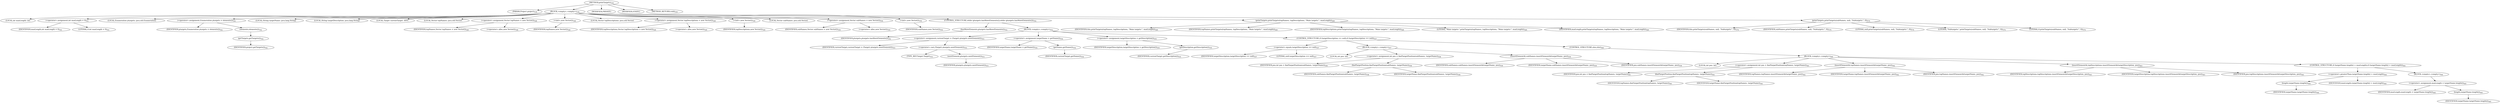 digraph "printTargets" {  
"1392" [label = <(METHOD,printTargets)<SUB>539</SUB>> ]
"1393" [label = <(PARAM,Project project)<SUB>539</SUB>> ]
"1394" [label = <(BLOCK,&lt;empty&gt;,&lt;empty&gt;)<SUB>539</SUB>> ]
"1395" [label = <(LOCAL,int maxLength: int)> ]
"1396" [label = <(&lt;operator&gt;.assignment,int maxLength = 0)<SUB>541</SUB>> ]
"1397" [label = <(IDENTIFIER,maxLength,int maxLength = 0)<SUB>541</SUB>> ]
"1398" [label = <(LITERAL,0,int maxLength = 0)<SUB>541</SUB>> ]
"1399" [label = <(LOCAL,Enumeration ptargets: java.util.Enumeration)> ]
"1400" [label = <(&lt;operator&gt;.assignment,Enumeration ptargets = elements())<SUB>542</SUB>> ]
"1401" [label = <(IDENTIFIER,ptargets,Enumeration ptargets = elements())<SUB>542</SUB>> ]
"1402" [label = <(elements,elements())<SUB>542</SUB>> ]
"1403" [label = <(getTargets,getTargets())<SUB>542</SUB>> ]
"1404" [label = <(IDENTIFIER,project,getTargets())<SUB>542</SUB>> ]
"1405" [label = <(LOCAL,String targetName: java.lang.String)> ]
"1406" [label = <(LOCAL,String targetDescription: java.lang.String)> ]
"1407" [label = <(LOCAL,Target currentTarget: ANY)> ]
"34" [label = <(LOCAL,Vector topNames: java.util.Vector)> ]
"1408" [label = <(&lt;operator&gt;.assignment,Vector topNames = new Vector())<SUB>548</SUB>> ]
"1409" [label = <(IDENTIFIER,topNames,Vector topNames = new Vector())<SUB>548</SUB>> ]
"1410" [label = <(&lt;operator&gt;.alloc,new Vector())<SUB>548</SUB>> ]
"1411" [label = <(&lt;init&gt;,new Vector())<SUB>548</SUB>> ]
"33" [label = <(IDENTIFIER,topNames,new Vector())<SUB>548</SUB>> ]
"36" [label = <(LOCAL,Vector topDescriptions: java.util.Vector)> ]
"1412" [label = <(&lt;operator&gt;.assignment,Vector topDescriptions = new Vector())<SUB>549</SUB>> ]
"1413" [label = <(IDENTIFIER,topDescriptions,Vector topDescriptions = new Vector())<SUB>549</SUB>> ]
"1414" [label = <(&lt;operator&gt;.alloc,new Vector())<SUB>549</SUB>> ]
"1415" [label = <(&lt;init&gt;,new Vector())<SUB>549</SUB>> ]
"35" [label = <(IDENTIFIER,topDescriptions,new Vector())<SUB>549</SUB>> ]
"38" [label = <(LOCAL,Vector subNames: java.util.Vector)> ]
"1416" [label = <(&lt;operator&gt;.assignment,Vector subNames = new Vector())<SUB>550</SUB>> ]
"1417" [label = <(IDENTIFIER,subNames,Vector subNames = new Vector())<SUB>550</SUB>> ]
"1418" [label = <(&lt;operator&gt;.alloc,new Vector())<SUB>550</SUB>> ]
"1419" [label = <(&lt;init&gt;,new Vector())<SUB>550</SUB>> ]
"37" [label = <(IDENTIFIER,subNames,new Vector())<SUB>550</SUB>> ]
"1420" [label = <(CONTROL_STRUCTURE,while (ptargets.hasMoreElements()),while (ptargets.hasMoreElements()))<SUB>552</SUB>> ]
"1421" [label = <(hasMoreElements,ptargets.hasMoreElements())<SUB>552</SUB>> ]
"1422" [label = <(IDENTIFIER,ptargets,ptargets.hasMoreElements())<SUB>552</SUB>> ]
"1423" [label = <(BLOCK,&lt;empty&gt;,&lt;empty&gt;)<SUB>552</SUB>> ]
"1424" [label = <(&lt;operator&gt;.assignment,currentTarget = (Target) ptargets.nextElement())<SUB>553</SUB>> ]
"1425" [label = <(IDENTIFIER,currentTarget,currentTarget = (Target) ptargets.nextElement())<SUB>553</SUB>> ]
"1426" [label = <(&lt;operator&gt;.cast,(Target) ptargets.nextElement())<SUB>553</SUB>> ]
"1427" [label = <(TYPE_REF,Target,Target)<SUB>553</SUB>> ]
"1428" [label = <(nextElement,ptargets.nextElement())<SUB>553</SUB>> ]
"1429" [label = <(IDENTIFIER,ptargets,ptargets.nextElement())<SUB>553</SUB>> ]
"1430" [label = <(&lt;operator&gt;.assignment,targetName = getName())<SUB>554</SUB>> ]
"1431" [label = <(IDENTIFIER,targetName,targetName = getName())<SUB>554</SUB>> ]
"1432" [label = <(getName,getName())<SUB>554</SUB>> ]
"1433" [label = <(IDENTIFIER,currentTarget,getName())<SUB>554</SUB>> ]
"1434" [label = <(&lt;operator&gt;.assignment,targetDescription = getDescription())<SUB>555</SUB>> ]
"1435" [label = <(IDENTIFIER,targetDescription,targetDescription = getDescription())<SUB>555</SUB>> ]
"1436" [label = <(getDescription,getDescription())<SUB>555</SUB>> ]
"1437" [label = <(IDENTIFIER,currentTarget,getDescription())<SUB>555</SUB>> ]
"1438" [label = <(CONTROL_STRUCTURE,if (targetDescription == null),if (targetDescription == null))<SUB>557</SUB>> ]
"1439" [label = <(&lt;operator&gt;.equals,targetDescription == null)<SUB>557</SUB>> ]
"1440" [label = <(IDENTIFIER,targetDescription,targetDescription == null)<SUB>557</SUB>> ]
"1441" [label = <(LITERAL,null,targetDescription == null)<SUB>557</SUB>> ]
"1442" [label = <(BLOCK,&lt;empty&gt;,&lt;empty&gt;)<SUB>557</SUB>> ]
"1443" [label = <(LOCAL,int pos: int)> ]
"1444" [label = <(&lt;operator&gt;.assignment,int pos = findTargetPosition(subNames, targetName))<SUB>558</SUB>> ]
"1445" [label = <(IDENTIFIER,pos,int pos = findTargetPosition(subNames, targetName))<SUB>558</SUB>> ]
"1446" [label = <(findTargetPosition,findTargetPosition(subNames, targetName))<SUB>558</SUB>> ]
"1447" [label = <(IDENTIFIER,subNames,findTargetPosition(subNames, targetName))<SUB>558</SUB>> ]
"1448" [label = <(IDENTIFIER,targetName,findTargetPosition(subNames, targetName))<SUB>558</SUB>> ]
"1449" [label = <(insertElementAt,subNames.insertElementAt(targetName, pos))<SUB>559</SUB>> ]
"1450" [label = <(IDENTIFIER,subNames,subNames.insertElementAt(targetName, pos))<SUB>559</SUB>> ]
"1451" [label = <(IDENTIFIER,targetName,subNames.insertElementAt(targetName, pos))<SUB>559</SUB>> ]
"1452" [label = <(IDENTIFIER,pos,subNames.insertElementAt(targetName, pos))<SUB>559</SUB>> ]
"1453" [label = <(CONTROL_STRUCTURE,else,else)<SUB>560</SUB>> ]
"1454" [label = <(BLOCK,&lt;empty&gt;,&lt;empty&gt;)<SUB>560</SUB>> ]
"1455" [label = <(LOCAL,int pos: int)> ]
"1456" [label = <(&lt;operator&gt;.assignment,int pos = findTargetPosition(topNames, targetName))<SUB>561</SUB>> ]
"1457" [label = <(IDENTIFIER,pos,int pos = findTargetPosition(topNames, targetName))<SUB>561</SUB>> ]
"1458" [label = <(findTargetPosition,findTargetPosition(topNames, targetName))<SUB>561</SUB>> ]
"1459" [label = <(IDENTIFIER,topNames,findTargetPosition(topNames, targetName))<SUB>561</SUB>> ]
"1460" [label = <(IDENTIFIER,targetName,findTargetPosition(topNames, targetName))<SUB>561</SUB>> ]
"1461" [label = <(insertElementAt,topNames.insertElementAt(targetName, pos))<SUB>562</SUB>> ]
"1462" [label = <(IDENTIFIER,topNames,topNames.insertElementAt(targetName, pos))<SUB>562</SUB>> ]
"1463" [label = <(IDENTIFIER,targetName,topNames.insertElementAt(targetName, pos))<SUB>562</SUB>> ]
"1464" [label = <(IDENTIFIER,pos,topNames.insertElementAt(targetName, pos))<SUB>562</SUB>> ]
"1465" [label = <(insertElementAt,topDescriptions.insertElementAt(targetDescription, pos))<SUB>563</SUB>> ]
"1466" [label = <(IDENTIFIER,topDescriptions,topDescriptions.insertElementAt(targetDescription, pos))<SUB>563</SUB>> ]
"1467" [label = <(IDENTIFIER,targetDescription,topDescriptions.insertElementAt(targetDescription, pos))<SUB>563</SUB>> ]
"1468" [label = <(IDENTIFIER,pos,topDescriptions.insertElementAt(targetDescription, pos))<SUB>563</SUB>> ]
"1469" [label = <(CONTROL_STRUCTURE,if (targetName.length() &gt; maxLength),if (targetName.length() &gt; maxLength))<SUB>564</SUB>> ]
"1470" [label = <(&lt;operator&gt;.greaterThan,targetName.length() &gt; maxLength)<SUB>564</SUB>> ]
"1471" [label = <(length,targetName.length())<SUB>564</SUB>> ]
"1472" [label = <(IDENTIFIER,targetName,targetName.length())<SUB>564</SUB>> ]
"1473" [label = <(IDENTIFIER,maxLength,targetName.length() &gt; maxLength)<SUB>564</SUB>> ]
"1474" [label = <(BLOCK,&lt;empty&gt;,&lt;empty&gt;)<SUB>564</SUB>> ]
"1475" [label = <(&lt;operator&gt;.assignment,maxLength = targetName.length())<SUB>565</SUB>> ]
"1476" [label = <(IDENTIFIER,maxLength,maxLength = targetName.length())<SUB>565</SUB>> ]
"1477" [label = <(length,targetName.length())<SUB>565</SUB>> ]
"1478" [label = <(IDENTIFIER,targetName,targetName.length())<SUB>565</SUB>> ]
"1479" [label = <(printTargets,printTargets(topNames, topDescriptions, &quot;Main targets:&quot;, maxLength))<SUB>569</SUB>> ]
"1480" [label = <(IDENTIFIER,this,printTargets(topNames, topDescriptions, &quot;Main targets:&quot;, maxLength))<SUB>569</SUB>> ]
"1481" [label = <(IDENTIFIER,topNames,printTargets(topNames, topDescriptions, &quot;Main targets:&quot;, maxLength))<SUB>569</SUB>> ]
"1482" [label = <(IDENTIFIER,topDescriptions,printTargets(topNames, topDescriptions, &quot;Main targets:&quot;, maxLength))<SUB>569</SUB>> ]
"1483" [label = <(LITERAL,&quot;Main targets:&quot;,printTargets(topNames, topDescriptions, &quot;Main targets:&quot;, maxLength))<SUB>569</SUB>> ]
"1484" [label = <(IDENTIFIER,maxLength,printTargets(topNames, topDescriptions, &quot;Main targets:&quot;, maxLength))<SUB>569</SUB>> ]
"1485" [label = <(printTargets,printTargets(subNames, null, &quot;Subtargets:&quot;, 0))<SUB>570</SUB>> ]
"1486" [label = <(IDENTIFIER,this,printTargets(subNames, null, &quot;Subtargets:&quot;, 0))<SUB>570</SUB>> ]
"1487" [label = <(IDENTIFIER,subNames,printTargets(subNames, null, &quot;Subtargets:&quot;, 0))<SUB>570</SUB>> ]
"1488" [label = <(LITERAL,null,printTargets(subNames, null, &quot;Subtargets:&quot;, 0))<SUB>570</SUB>> ]
"1489" [label = <(LITERAL,&quot;Subtargets:&quot;,printTargets(subNames, null, &quot;Subtargets:&quot;, 0))<SUB>570</SUB>> ]
"1490" [label = <(LITERAL,0,printTargets(subNames, null, &quot;Subtargets:&quot;, 0))<SUB>570</SUB>> ]
"1491" [label = <(MODIFIER,PRIVATE)> ]
"1492" [label = <(MODIFIER,STATIC)> ]
"1493" [label = <(METHOD_RETURN,void)<SUB>539</SUB>> ]
  "1392" -> "1393" 
  "1392" -> "1394" 
  "1392" -> "1491" 
  "1392" -> "1492" 
  "1392" -> "1493" 
  "1394" -> "1395" 
  "1394" -> "1396" 
  "1394" -> "1399" 
  "1394" -> "1400" 
  "1394" -> "1405" 
  "1394" -> "1406" 
  "1394" -> "1407" 
  "1394" -> "34" 
  "1394" -> "1408" 
  "1394" -> "1411" 
  "1394" -> "36" 
  "1394" -> "1412" 
  "1394" -> "1415" 
  "1394" -> "38" 
  "1394" -> "1416" 
  "1394" -> "1419" 
  "1394" -> "1420" 
  "1394" -> "1479" 
  "1394" -> "1485" 
  "1396" -> "1397" 
  "1396" -> "1398" 
  "1400" -> "1401" 
  "1400" -> "1402" 
  "1402" -> "1403" 
  "1403" -> "1404" 
  "1408" -> "1409" 
  "1408" -> "1410" 
  "1411" -> "33" 
  "1412" -> "1413" 
  "1412" -> "1414" 
  "1415" -> "35" 
  "1416" -> "1417" 
  "1416" -> "1418" 
  "1419" -> "37" 
  "1420" -> "1421" 
  "1420" -> "1423" 
  "1421" -> "1422" 
  "1423" -> "1424" 
  "1423" -> "1430" 
  "1423" -> "1434" 
  "1423" -> "1438" 
  "1424" -> "1425" 
  "1424" -> "1426" 
  "1426" -> "1427" 
  "1426" -> "1428" 
  "1428" -> "1429" 
  "1430" -> "1431" 
  "1430" -> "1432" 
  "1432" -> "1433" 
  "1434" -> "1435" 
  "1434" -> "1436" 
  "1436" -> "1437" 
  "1438" -> "1439" 
  "1438" -> "1442" 
  "1438" -> "1453" 
  "1439" -> "1440" 
  "1439" -> "1441" 
  "1442" -> "1443" 
  "1442" -> "1444" 
  "1442" -> "1449" 
  "1444" -> "1445" 
  "1444" -> "1446" 
  "1446" -> "1447" 
  "1446" -> "1448" 
  "1449" -> "1450" 
  "1449" -> "1451" 
  "1449" -> "1452" 
  "1453" -> "1454" 
  "1454" -> "1455" 
  "1454" -> "1456" 
  "1454" -> "1461" 
  "1454" -> "1465" 
  "1454" -> "1469" 
  "1456" -> "1457" 
  "1456" -> "1458" 
  "1458" -> "1459" 
  "1458" -> "1460" 
  "1461" -> "1462" 
  "1461" -> "1463" 
  "1461" -> "1464" 
  "1465" -> "1466" 
  "1465" -> "1467" 
  "1465" -> "1468" 
  "1469" -> "1470" 
  "1469" -> "1474" 
  "1470" -> "1471" 
  "1470" -> "1473" 
  "1471" -> "1472" 
  "1474" -> "1475" 
  "1475" -> "1476" 
  "1475" -> "1477" 
  "1477" -> "1478" 
  "1479" -> "1480" 
  "1479" -> "1481" 
  "1479" -> "1482" 
  "1479" -> "1483" 
  "1479" -> "1484" 
  "1485" -> "1486" 
  "1485" -> "1487" 
  "1485" -> "1488" 
  "1485" -> "1489" 
  "1485" -> "1490" 
}
